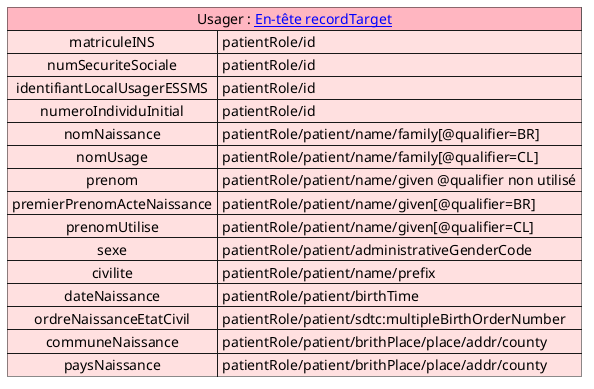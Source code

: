 @startuml


map "Usager : [[contenu_dossier_entete_cda.html#recordtarget En-tête recordTarget]]" as Usager #back:IMPLEMENTATION;header:LightPink {
    matriculeINS => patientRole/id
    numSecuriteSociale => patientRole/id
    identifiantLocalUsagerESSMS => patientRole/id
    numeroIndividuInitial => patientRole/id
    nomNaissance => patientRole/patient/name/family[@qualifier=BR]
    nomUsage => patientRole/patient/name/family[@qualifier=CL]
    prenom => patientRole/patient/name/given @qualifier non utilisé
    premierPrenomActeNaissance  => patientRole/patient/name/given[@qualifier=BR]
    prenomUtilise => patientRole/patient/name/given[@qualifier=CL]
    sexe => patientRole/patient/administrativeGenderCode
    civilite => patientRole/patient/name/prefix
    dateNaissance => patientRole/patient/birthTime
    ordreNaissanceEtatCivil => patientRole/patient/sdtc:multipleBirthOrderNumber
    communeNaissance => patientRole/patient/brithPlace/place/addr/county
    paysNaissance => patientRole/patient/brithPlace/place/addr/county
}

@enduml